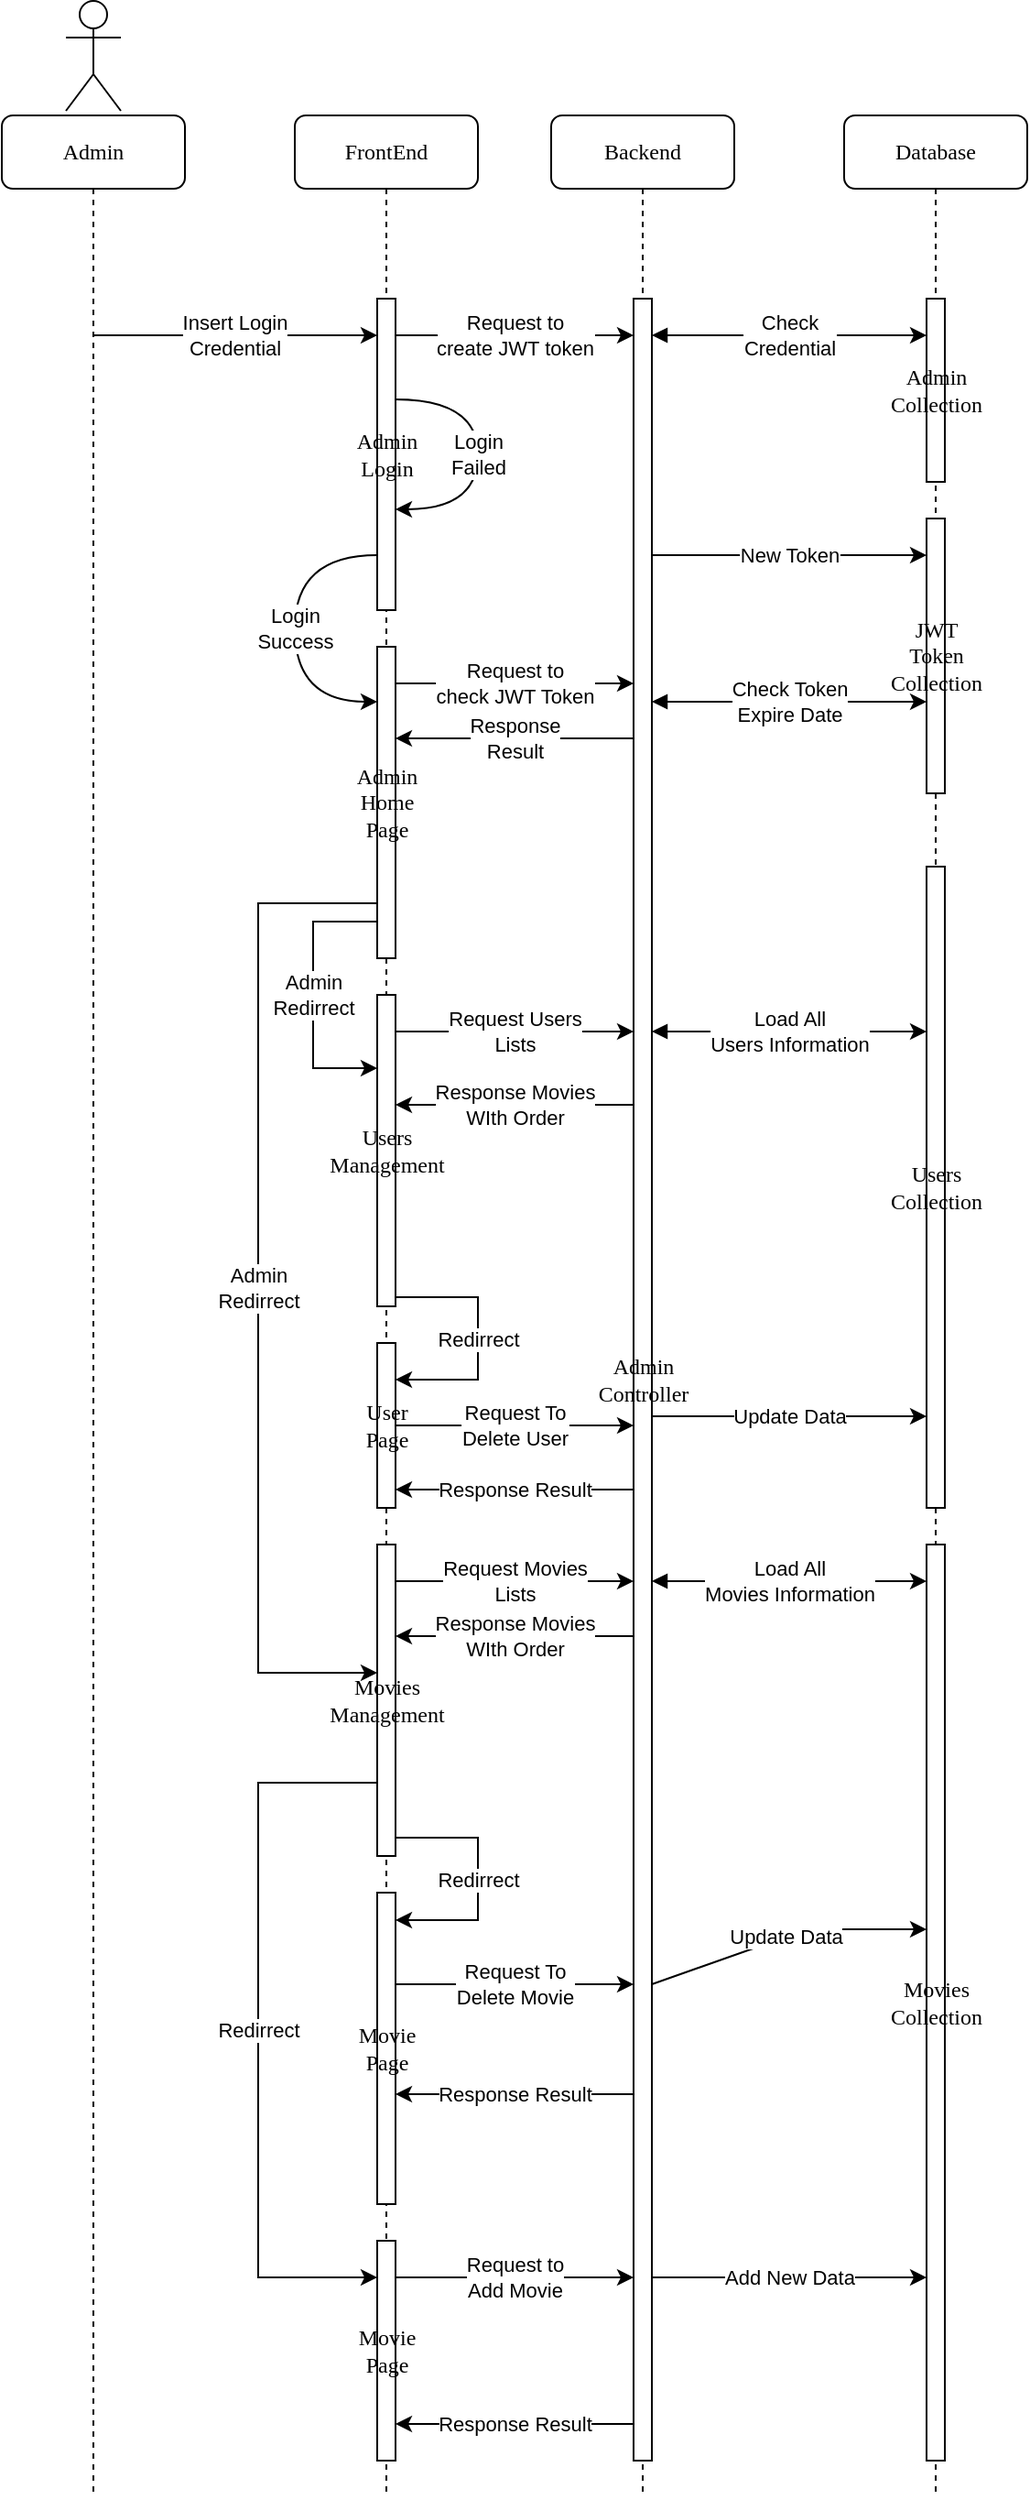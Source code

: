 <mxfile version="21.2.6" type="device">
  <diagram name="Page-1" id="13e1069c-82ec-6db2-03f1-153e76fe0fe0">
    <mxGraphModel dx="1434" dy="788" grid="1" gridSize="10" guides="1" tooltips="1" connect="1" arrows="1" fold="1" page="1" pageScale="1" pageWidth="1100" pageHeight="850" background="none" math="0" shadow="0">
      <root>
        <mxCell id="0" />
        <mxCell id="1" parent="0" />
        <mxCell id="7baba1c4bc27f4b0-2" value="FrontEnd" style="shape=umlLifeline;perimeter=lifelinePerimeter;whiteSpace=wrap;html=1;container=1;collapsible=0;recursiveResize=0;outlineConnect=0;rounded=1;shadow=0;comic=0;labelBackgroundColor=none;strokeWidth=1;fontFamily=Verdana;fontSize=12;align=center;" parent="1" vertex="1">
          <mxGeometry x="260" y="80" width="100" height="1300" as="geometry" />
        </mxCell>
        <mxCell id="CH1mQGG2WMRYYYk6lB7n-1" value="Admin&lt;br&gt;Login" style="html=1;points=[];perimeter=orthogonalPerimeter;rounded=0;shadow=0;comic=0;labelBackgroundColor=none;strokeWidth=1;fontFamily=Verdana;fontSize=12;align=center;" parent="7baba1c4bc27f4b0-2" vertex="1">
          <mxGeometry x="45" y="100" width="10" height="170" as="geometry" />
        </mxCell>
        <mxCell id="CH1mQGG2WMRYYYk6lB7n-21" value="Admin&lt;br&gt;Redirrect" style="edgeStyle=orthogonalEdgeStyle;rounded=0;orthogonalLoop=1;jettySize=auto;html=1;" parent="7baba1c4bc27f4b0-2" source="CH1mQGG2WMRYYYk6lB7n-13" target="CH1mQGG2WMRYYYk6lB7n-16" edge="1">
          <mxGeometry relative="1" as="geometry">
            <Array as="points">
              <mxPoint x="10" y="440" />
              <mxPoint x="10" y="520" />
            </Array>
          </mxGeometry>
        </mxCell>
        <mxCell id="CH1mQGG2WMRYYYk6lB7n-22" value="Admin&lt;br&gt;Redirrect" style="edgeStyle=orthogonalEdgeStyle;rounded=0;orthogonalLoop=1;jettySize=auto;html=1;" parent="7baba1c4bc27f4b0-2" source="CH1mQGG2WMRYYYk6lB7n-13" target="CH1mQGG2WMRYYYk6lB7n-17" edge="1">
          <mxGeometry relative="1" as="geometry">
            <Array as="points">
              <mxPoint x="-20" y="430" />
              <mxPoint x="-20" y="850" />
            </Array>
            <mxPoint as="offset" />
          </mxGeometry>
        </mxCell>
        <mxCell id="CH1mQGG2WMRYYYk6lB7n-13" value="Admin&lt;br&gt;Home&lt;br&gt;Page" style="html=1;points=[];perimeter=orthogonalPerimeter;rounded=0;shadow=0;comic=0;labelBackgroundColor=none;strokeWidth=1;fontFamily=Verdana;fontSize=12;align=center;" parent="7baba1c4bc27f4b0-2" vertex="1">
          <mxGeometry x="45" y="290" width="10" height="170" as="geometry" />
        </mxCell>
        <mxCell id="CH1mQGG2WMRYYYk6lB7n-14" value="Login&lt;br&gt;Failed" style="endArrow=classic;html=1;rounded=0;edgeStyle=orthogonalEdgeStyle;curved=1;" parent="7baba1c4bc27f4b0-2" edge="1">
          <mxGeometry width="50" height="50" relative="1" as="geometry">
            <mxPoint x="55" y="155" as="sourcePoint" />
            <mxPoint x="55" y="215" as="targetPoint" />
            <Array as="points">
              <mxPoint x="100" y="155" />
              <mxPoint x="100" y="215" />
            </Array>
          </mxGeometry>
        </mxCell>
        <mxCell id="CH1mQGG2WMRYYYk6lB7n-15" value="Login&lt;br&gt;Success" style="endArrow=classic;html=1;rounded=0;edgeStyle=orthogonalEdgeStyle;curved=1;" parent="7baba1c4bc27f4b0-2" edge="1">
          <mxGeometry width="50" height="50" relative="1" as="geometry">
            <mxPoint x="45" y="240" as="sourcePoint" />
            <mxPoint x="45" y="320" as="targetPoint" />
            <Array as="points">
              <mxPoint y="240" />
              <mxPoint y="320" />
            </Array>
          </mxGeometry>
        </mxCell>
        <mxCell id="CH1mQGG2WMRYYYk6lB7n-17" value="Movies&lt;br&gt;Management" style="html=1;points=[];perimeter=orthogonalPerimeter;rounded=0;shadow=0;comic=0;labelBackgroundColor=none;strokeWidth=1;fontFamily=Verdana;fontSize=12;align=center;" parent="7baba1c4bc27f4b0-2" vertex="1">
          <mxGeometry x="45" y="780" width="10" height="170" as="geometry" />
        </mxCell>
        <mxCell id="CH1mQGG2WMRYYYk6lB7n-18" value="Movie&lt;br&gt;Page" style="html=1;points=[];perimeter=orthogonalPerimeter;rounded=0;shadow=0;comic=0;labelBackgroundColor=none;strokeWidth=1;fontFamily=Verdana;fontSize=12;align=center;" parent="7baba1c4bc27f4b0-2" vertex="1">
          <mxGeometry x="45" y="970" width="10" height="170" as="geometry" />
        </mxCell>
        <mxCell id="CH1mQGG2WMRYYYk6lB7n-16" value="Users&lt;br&gt;Management" style="html=1;points=[];perimeter=orthogonalPerimeter;rounded=0;shadow=0;comic=0;labelBackgroundColor=none;strokeWidth=1;fontFamily=Verdana;fontSize=12;align=center;" parent="7baba1c4bc27f4b0-2" vertex="1">
          <mxGeometry x="45" y="480" width="10" height="170" as="geometry" />
        </mxCell>
        <mxCell id="BLjHXwS-Ki5e7VddTH0n-2" value="User&lt;br&gt;Page" style="html=1;points=[];perimeter=orthogonalPerimeter;rounded=0;shadow=0;comic=0;labelBackgroundColor=none;strokeWidth=1;fontFamily=Verdana;fontSize=12;align=center;" vertex="1" parent="7baba1c4bc27f4b0-2">
          <mxGeometry x="45" y="670" width="10" height="90" as="geometry" />
        </mxCell>
        <mxCell id="BLjHXwS-Ki5e7VddTH0n-6" value="Request Movies&lt;br&gt;Lists" style="endArrow=classic;html=1;rounded=0;" edge="1" parent="7baba1c4bc27f4b0-2">
          <mxGeometry width="50" height="50" relative="1" as="geometry">
            <mxPoint x="55" y="800" as="sourcePoint" />
            <mxPoint x="185" y="800" as="targetPoint" />
            <Array as="points">
              <mxPoint x="130" y="800" />
            </Array>
          </mxGeometry>
        </mxCell>
        <mxCell id="BLjHXwS-Ki5e7VddTH0n-7" value="Response Movies&lt;br&gt;WIth Order" style="endArrow=classic;html=1;rounded=0;" edge="1" parent="7baba1c4bc27f4b0-2">
          <mxGeometry width="50" height="50" relative="1" as="geometry">
            <mxPoint x="185" y="830" as="sourcePoint" />
            <mxPoint x="55" y="830" as="targetPoint" />
            <Array as="points">
              <mxPoint x="120" y="830" />
            </Array>
          </mxGeometry>
        </mxCell>
        <mxCell id="BLjHXwS-Ki5e7VddTH0n-9" value="Movie&lt;br&gt;Page" style="html=1;points=[];perimeter=orthogonalPerimeter;rounded=0;shadow=0;comic=0;labelBackgroundColor=none;strokeWidth=1;fontFamily=Verdana;fontSize=12;align=center;" vertex="1" parent="7baba1c4bc27f4b0-2">
          <mxGeometry x="45" y="1160" width="10" height="120" as="geometry" />
        </mxCell>
        <mxCell id="BLjHXwS-Ki5e7VddTH0n-10" value="Redirrect" style="endArrow=classic;html=1;rounded=0;edgeStyle=orthogonalEdgeStyle;" edge="1" parent="7baba1c4bc27f4b0-2" source="CH1mQGG2WMRYYYk6lB7n-16" target="BLjHXwS-Ki5e7VddTH0n-2">
          <mxGeometry width="50" height="50" relative="1" as="geometry">
            <mxPoint x="90" y="690" as="sourcePoint" />
            <mxPoint x="140" y="640" as="targetPoint" />
            <Array as="points">
              <mxPoint x="100" y="645" />
              <mxPoint x="100" y="690" />
            </Array>
          </mxGeometry>
        </mxCell>
        <mxCell id="BLjHXwS-Ki5e7VddTH0n-11" value="Redirrect" style="endArrow=classic;html=1;rounded=0;edgeStyle=orthogonalEdgeStyle;" edge="1" parent="7baba1c4bc27f4b0-2">
          <mxGeometry width="50" height="50" relative="1" as="geometry">
            <mxPoint x="55" y="940" as="sourcePoint" />
            <mxPoint x="55" y="985" as="targetPoint" />
            <Array as="points">
              <mxPoint x="100" y="940" />
              <mxPoint x="100" y="985" />
            </Array>
          </mxGeometry>
        </mxCell>
        <mxCell id="BLjHXwS-Ki5e7VddTH0n-12" value="Redirrect" style="endArrow=classic;html=1;rounded=0;edgeStyle=orthogonalEdgeStyle;" edge="1" parent="7baba1c4bc27f4b0-2" source="CH1mQGG2WMRYYYk6lB7n-17" target="BLjHXwS-Ki5e7VddTH0n-9">
          <mxGeometry width="50" height="50" relative="1" as="geometry">
            <mxPoint x="65" y="950" as="sourcePoint" />
            <mxPoint x="65" y="995" as="targetPoint" />
            <Array as="points">
              <mxPoint x="-20" y="910" />
              <mxPoint x="-20" y="1180" />
            </Array>
          </mxGeometry>
        </mxCell>
        <mxCell id="BLjHXwS-Ki5e7VddTH0n-14" value="Request To&lt;br&gt;Delete Movie" style="endArrow=classic;html=1;rounded=0;" edge="1" parent="7baba1c4bc27f4b0-2">
          <mxGeometry width="50" height="50" relative="1" as="geometry">
            <mxPoint x="55" y="1020" as="sourcePoint" />
            <mxPoint x="185" y="1020" as="targetPoint" />
          </mxGeometry>
        </mxCell>
        <mxCell id="BLjHXwS-Ki5e7VddTH0n-15" value="Response Result" style="endArrow=classic;html=1;rounded=0;" edge="1" parent="7baba1c4bc27f4b0-2">
          <mxGeometry width="50" height="50" relative="1" as="geometry">
            <mxPoint x="185" y="1080" as="sourcePoint" />
            <mxPoint x="55" y="1080" as="targetPoint" />
            <Array as="points">
              <mxPoint x="100" y="1080" />
            </Array>
            <mxPoint as="offset" />
          </mxGeometry>
        </mxCell>
        <mxCell id="BLjHXwS-Ki5e7VddTH0n-17" value="Request to&lt;br&gt;Add Movie" style="endArrow=classic;html=1;rounded=0;" edge="1" parent="7baba1c4bc27f4b0-2">
          <mxGeometry width="50" height="50" relative="1" as="geometry">
            <mxPoint x="55" y="1180" as="sourcePoint" />
            <mxPoint x="185" y="1180" as="targetPoint" />
          </mxGeometry>
        </mxCell>
        <mxCell id="7baba1c4bc27f4b0-3" value="Backend" style="shape=umlLifeline;perimeter=lifelinePerimeter;whiteSpace=wrap;html=1;container=1;collapsible=0;recursiveResize=0;outlineConnect=0;rounded=1;shadow=0;comic=0;labelBackgroundColor=none;strokeWidth=1;fontFamily=Verdana;fontSize=12;align=center;" parent="1" vertex="1">
          <mxGeometry x="400" y="80" width="100" height="1300" as="geometry" />
        </mxCell>
        <mxCell id="7baba1c4bc27f4b0-13" value="Admin&lt;br&gt;Controller" style="html=1;points=[];perimeter=orthogonalPerimeter;rounded=0;shadow=0;comic=0;labelBackgroundColor=none;strokeWidth=1;fontFamily=Verdana;fontSize=12;align=center;" parent="7baba1c4bc27f4b0-3" vertex="1">
          <mxGeometry x="45" y="100" width="10" height="1180" as="geometry" />
        </mxCell>
        <mxCell id="BLjHXwS-Ki5e7VddTH0n-8" value="Load All&lt;br&gt;Movies Information" style="endArrow=classic;html=1;rounded=0;startArrow=block;startFill=1;" edge="1" parent="7baba1c4bc27f4b0-3">
          <mxGeometry width="50" height="50" relative="1" as="geometry">
            <mxPoint x="55" y="800" as="sourcePoint" />
            <mxPoint x="205" y="800" as="targetPoint" />
            <Array as="points">
              <mxPoint x="140" y="800" />
            </Array>
          </mxGeometry>
        </mxCell>
        <mxCell id="BLjHXwS-Ki5e7VddTH0n-16" value="Update Data" style="endArrow=classic;html=1;rounded=0;" edge="1" parent="7baba1c4bc27f4b0-3" target="CH1mQGG2WMRYYYk6lB7n-34">
          <mxGeometry width="50" height="50" relative="1" as="geometry">
            <mxPoint x="55" y="1020" as="sourcePoint" />
            <mxPoint x="205" y="1020" as="targetPoint" />
            <Array as="points">
              <mxPoint x="140" y="990" />
            </Array>
          </mxGeometry>
        </mxCell>
        <mxCell id="BLjHXwS-Ki5e7VddTH0n-18" value="Add New Data" style="endArrow=classic;html=1;rounded=0;" edge="1" parent="7baba1c4bc27f4b0-3" target="CH1mQGG2WMRYYYk6lB7n-34">
          <mxGeometry width="50" height="50" relative="1" as="geometry">
            <mxPoint x="55" y="1180" as="sourcePoint" />
            <mxPoint x="205" y="1150" as="targetPoint" />
            <Array as="points">
              <mxPoint x="140" y="1180" />
            </Array>
          </mxGeometry>
        </mxCell>
        <mxCell id="BLjHXwS-Ki5e7VddTH0n-19" value="Response Result" style="endArrow=classic;html=1;rounded=0;" edge="1" parent="7baba1c4bc27f4b0-3">
          <mxGeometry width="50" height="50" relative="1" as="geometry">
            <mxPoint x="45" y="1260" as="sourcePoint" />
            <mxPoint x="-85" y="1260" as="targetPoint" />
            <Array as="points">
              <mxPoint x="-40" y="1260" />
            </Array>
            <mxPoint as="offset" />
          </mxGeometry>
        </mxCell>
        <mxCell id="7baba1c4bc27f4b0-4" value="Database" style="shape=umlLifeline;perimeter=lifelinePerimeter;whiteSpace=wrap;html=1;container=1;collapsible=0;recursiveResize=0;outlineConnect=0;rounded=1;shadow=0;comic=0;labelBackgroundColor=none;strokeWidth=1;fontFamily=Verdana;fontSize=12;align=center;" parent="1" vertex="1">
          <mxGeometry x="560" y="80" width="100" height="1300" as="geometry" />
        </mxCell>
        <mxCell id="7baba1c4bc27f4b0-16" value="Admin&lt;br&gt;Collection" style="html=1;points=[];perimeter=orthogonalPerimeter;rounded=0;shadow=0;comic=0;labelBackgroundColor=none;strokeWidth=1;fontFamily=Verdana;fontSize=12;align=center;" parent="7baba1c4bc27f4b0-4" vertex="1">
          <mxGeometry x="45" y="100" width="10" height="100" as="geometry" />
        </mxCell>
        <mxCell id="CH1mQGG2WMRYYYk6lB7n-23" value="JWT&lt;br&gt;Token&lt;br&gt;Collection" style="html=1;points=[];perimeter=orthogonalPerimeter;rounded=0;shadow=0;comic=0;labelBackgroundColor=none;strokeWidth=1;fontFamily=Verdana;fontSize=12;align=center;" parent="7baba1c4bc27f4b0-4" vertex="1">
          <mxGeometry x="45" y="220" width="10" height="150" as="geometry" />
        </mxCell>
        <mxCell id="CH1mQGG2WMRYYYk6lB7n-34" value="Movies&lt;br&gt;Collection" style="html=1;points=[];perimeter=orthogonalPerimeter;rounded=0;shadow=0;comic=0;labelBackgroundColor=none;strokeWidth=1;fontFamily=Verdana;fontSize=12;align=center;" parent="7baba1c4bc27f4b0-4" vertex="1">
          <mxGeometry x="45" y="780" width="10" height="500" as="geometry" />
        </mxCell>
        <mxCell id="CH1mQGG2WMRYYYk6lB7n-42" value="Users&lt;br&gt;Collection" style="html=1;points=[];perimeter=orthogonalPerimeter;rounded=0;shadow=0;comic=0;labelBackgroundColor=none;strokeWidth=1;fontFamily=Verdana;fontSize=12;align=center;" parent="7baba1c4bc27f4b0-4" vertex="1">
          <mxGeometry x="45" y="410" width="10" height="350" as="geometry" />
        </mxCell>
        <mxCell id="7baba1c4bc27f4b0-8" value="Admin" style="shape=umlLifeline;perimeter=lifelinePerimeter;whiteSpace=wrap;html=1;container=1;collapsible=0;recursiveResize=0;outlineConnect=0;rounded=1;shadow=0;comic=0;labelBackgroundColor=none;strokeWidth=1;fontFamily=Verdana;fontSize=12;align=center;" parent="1" vertex="1">
          <mxGeometry x="100" y="80" width="100" height="1300" as="geometry" />
        </mxCell>
        <mxCell id="owGPaouUWZI6I00EfRdI-1" value="" style="shape=umlActor;verticalLabelPosition=bottom;verticalAlign=top;html=1;outlineConnect=0;" parent="1" vertex="1">
          <mxGeometry x="135" y="17.5" width="30" height="60" as="geometry" />
        </mxCell>
        <mxCell id="CH1mQGG2WMRYYYk6lB7n-2" value="Insert Login&lt;br&gt;Credential" style="endArrow=classic;html=1;rounded=0;" parent="1" source="7baba1c4bc27f4b0-8" target="CH1mQGG2WMRYYYk6lB7n-1" edge="1">
          <mxGeometry x="-0.004" width="50" height="50" relative="1" as="geometry">
            <mxPoint x="-50" y="550" as="sourcePoint" />
            <mxPoint y="500" as="targetPoint" />
            <Array as="points">
              <mxPoint x="250" y="200" />
            </Array>
            <mxPoint as="offset" />
          </mxGeometry>
        </mxCell>
        <mxCell id="CH1mQGG2WMRYYYk6lB7n-3" value="Request to&lt;br&gt;create JWT token" style="endArrow=classic;html=1;rounded=0;" parent="1" source="CH1mQGG2WMRYYYk6lB7n-1" target="7baba1c4bc27f4b0-13" edge="1">
          <mxGeometry width="50" height="50" relative="1" as="geometry">
            <mxPoint x="340" y="570" as="sourcePoint" />
            <mxPoint x="390" y="520" as="targetPoint" />
            <Array as="points">
              <mxPoint x="400" y="200" />
            </Array>
            <mxPoint as="offset" />
          </mxGeometry>
        </mxCell>
        <mxCell id="CH1mQGG2WMRYYYk6lB7n-4" value="Check&lt;br&gt;Credential" style="rounded=0;orthogonalLoop=1;jettySize=auto;html=1;startArrow=block;startFill=1;" parent="1" source="7baba1c4bc27f4b0-13" target="7baba1c4bc27f4b0-16" edge="1">
          <mxGeometry relative="1" as="geometry">
            <Array as="points">
              <mxPoint x="550" y="200" />
            </Array>
          </mxGeometry>
        </mxCell>
        <mxCell id="CH1mQGG2WMRYYYk6lB7n-27" value="New Token" style="endArrow=classic;html=1;rounded=0;" parent="1" source="7baba1c4bc27f4b0-13" target="CH1mQGG2WMRYYYk6lB7n-23" edge="1">
          <mxGeometry width="50" height="50" relative="1" as="geometry">
            <mxPoint x="510" y="540" as="sourcePoint" />
            <mxPoint x="560" y="490" as="targetPoint" />
            <Array as="points">
              <mxPoint x="550" y="320" />
            </Array>
          </mxGeometry>
        </mxCell>
        <mxCell id="CH1mQGG2WMRYYYk6lB7n-28" value="Request to&lt;br&gt;check JWT Token" style="endArrow=classic;html=1;rounded=0;" parent="1" source="CH1mQGG2WMRYYYk6lB7n-13" target="7baba1c4bc27f4b0-13" edge="1">
          <mxGeometry width="50" height="50" relative="1" as="geometry">
            <mxPoint x="310" y="650" as="sourcePoint" />
            <mxPoint x="360" y="600" as="targetPoint" />
            <Array as="points">
              <mxPoint x="390" y="390" />
            </Array>
          </mxGeometry>
        </mxCell>
        <mxCell id="CH1mQGG2WMRYYYk6lB7n-29" value="Check Token&lt;br&gt;Expire Date" style="endArrow=classic;html=1;rounded=0;startArrow=block;startFill=1;" parent="1" source="7baba1c4bc27f4b0-13" target="CH1mQGG2WMRYYYk6lB7n-23" edge="1">
          <mxGeometry width="50" height="50" relative="1" as="geometry">
            <mxPoint x="445" y="640" as="sourcePoint" />
            <mxPoint x="595" y="640" as="targetPoint" />
            <Array as="points">
              <mxPoint x="480" y="400" />
              <mxPoint x="540" y="400" />
            </Array>
          </mxGeometry>
        </mxCell>
        <mxCell id="CH1mQGG2WMRYYYk6lB7n-30" value="Response&lt;br&gt;Result" style="endArrow=classic;html=1;rounded=0;" parent="1" source="7baba1c4bc27f4b0-13" target="CH1mQGG2WMRYYYk6lB7n-13" edge="1">
          <mxGeometry width="50" height="50" relative="1" as="geometry">
            <mxPoint x="330" y="710" as="sourcePoint" />
            <mxPoint x="380" y="660" as="targetPoint" />
            <Array as="points">
              <mxPoint x="390" y="420" />
            </Array>
          </mxGeometry>
        </mxCell>
        <mxCell id="CH1mQGG2WMRYYYk6lB7n-35" value="Request Users&lt;br&gt;Lists" style="endArrow=classic;html=1;rounded=0;" parent="1" source="CH1mQGG2WMRYYYk6lB7n-16" target="7baba1c4bc27f4b0-13" edge="1">
          <mxGeometry width="50" height="50" relative="1" as="geometry">
            <mxPoint x="295" y="600" as="sourcePoint" />
            <mxPoint x="445" y="600" as="targetPoint" />
            <Array as="points">
              <mxPoint x="390" y="580" />
            </Array>
          </mxGeometry>
        </mxCell>
        <mxCell id="CH1mQGG2WMRYYYk6lB7n-37" value="Response Movies&lt;br&gt;WIth Order" style="endArrow=classic;html=1;rounded=0;" parent="1" source="7baba1c4bc27f4b0-13" target="CH1mQGG2WMRYYYk6lB7n-16" edge="1">
          <mxGeometry width="50" height="50" relative="1" as="geometry">
            <mxPoint x="360" y="940" as="sourcePoint" />
            <mxPoint x="410" y="890" as="targetPoint" />
            <Array as="points">
              <mxPoint x="380" y="620" />
            </Array>
          </mxGeometry>
        </mxCell>
        <mxCell id="CH1mQGG2WMRYYYk6lB7n-43" value="Load All&lt;br&gt;Users Information" style="endArrow=classic;html=1;rounded=0;startArrow=block;startFill=1;" parent="1" source="7baba1c4bc27f4b0-13" target="CH1mQGG2WMRYYYk6lB7n-42" edge="1">
          <mxGeometry width="50" height="50" relative="1" as="geometry">
            <mxPoint x="455" y="820" as="sourcePoint" />
            <mxPoint x="560" y="810" as="targetPoint" />
            <Array as="points">
              <mxPoint x="540" y="580" />
            </Array>
          </mxGeometry>
        </mxCell>
        <mxCell id="BLjHXwS-Ki5e7VddTH0n-3" value="Request To&lt;br&gt;Delete User" style="endArrow=classic;html=1;rounded=0;" edge="1" parent="1" source="BLjHXwS-Ki5e7VddTH0n-2" target="7baba1c4bc27f4b0-13">
          <mxGeometry width="50" height="50" relative="1" as="geometry">
            <mxPoint x="360" y="800" as="sourcePoint" />
            <mxPoint x="410" y="750" as="targetPoint" />
          </mxGeometry>
        </mxCell>
        <mxCell id="BLjHXwS-Ki5e7VddTH0n-4" value="Update Data" style="endArrow=classic;html=1;rounded=0;" edge="1" parent="1" source="7baba1c4bc27f4b0-13" target="CH1mQGG2WMRYYYk6lB7n-42">
          <mxGeometry width="50" height="50" relative="1" as="geometry">
            <mxPoint x="540" y="830" as="sourcePoint" />
            <mxPoint x="590" y="780" as="targetPoint" />
            <Array as="points">
              <mxPoint x="540" y="790" />
            </Array>
          </mxGeometry>
        </mxCell>
        <mxCell id="BLjHXwS-Ki5e7VddTH0n-5" value="Response Result" style="endArrow=classic;html=1;rounded=0;" edge="1" parent="1" source="7baba1c4bc27f4b0-13" target="BLjHXwS-Ki5e7VddTH0n-2">
          <mxGeometry width="50" height="50" relative="1" as="geometry">
            <mxPoint x="230" y="880" as="sourcePoint" />
            <mxPoint x="280" y="830" as="targetPoint" />
            <Array as="points">
              <mxPoint x="360" y="830" />
            </Array>
            <mxPoint as="offset" />
          </mxGeometry>
        </mxCell>
      </root>
    </mxGraphModel>
  </diagram>
</mxfile>
